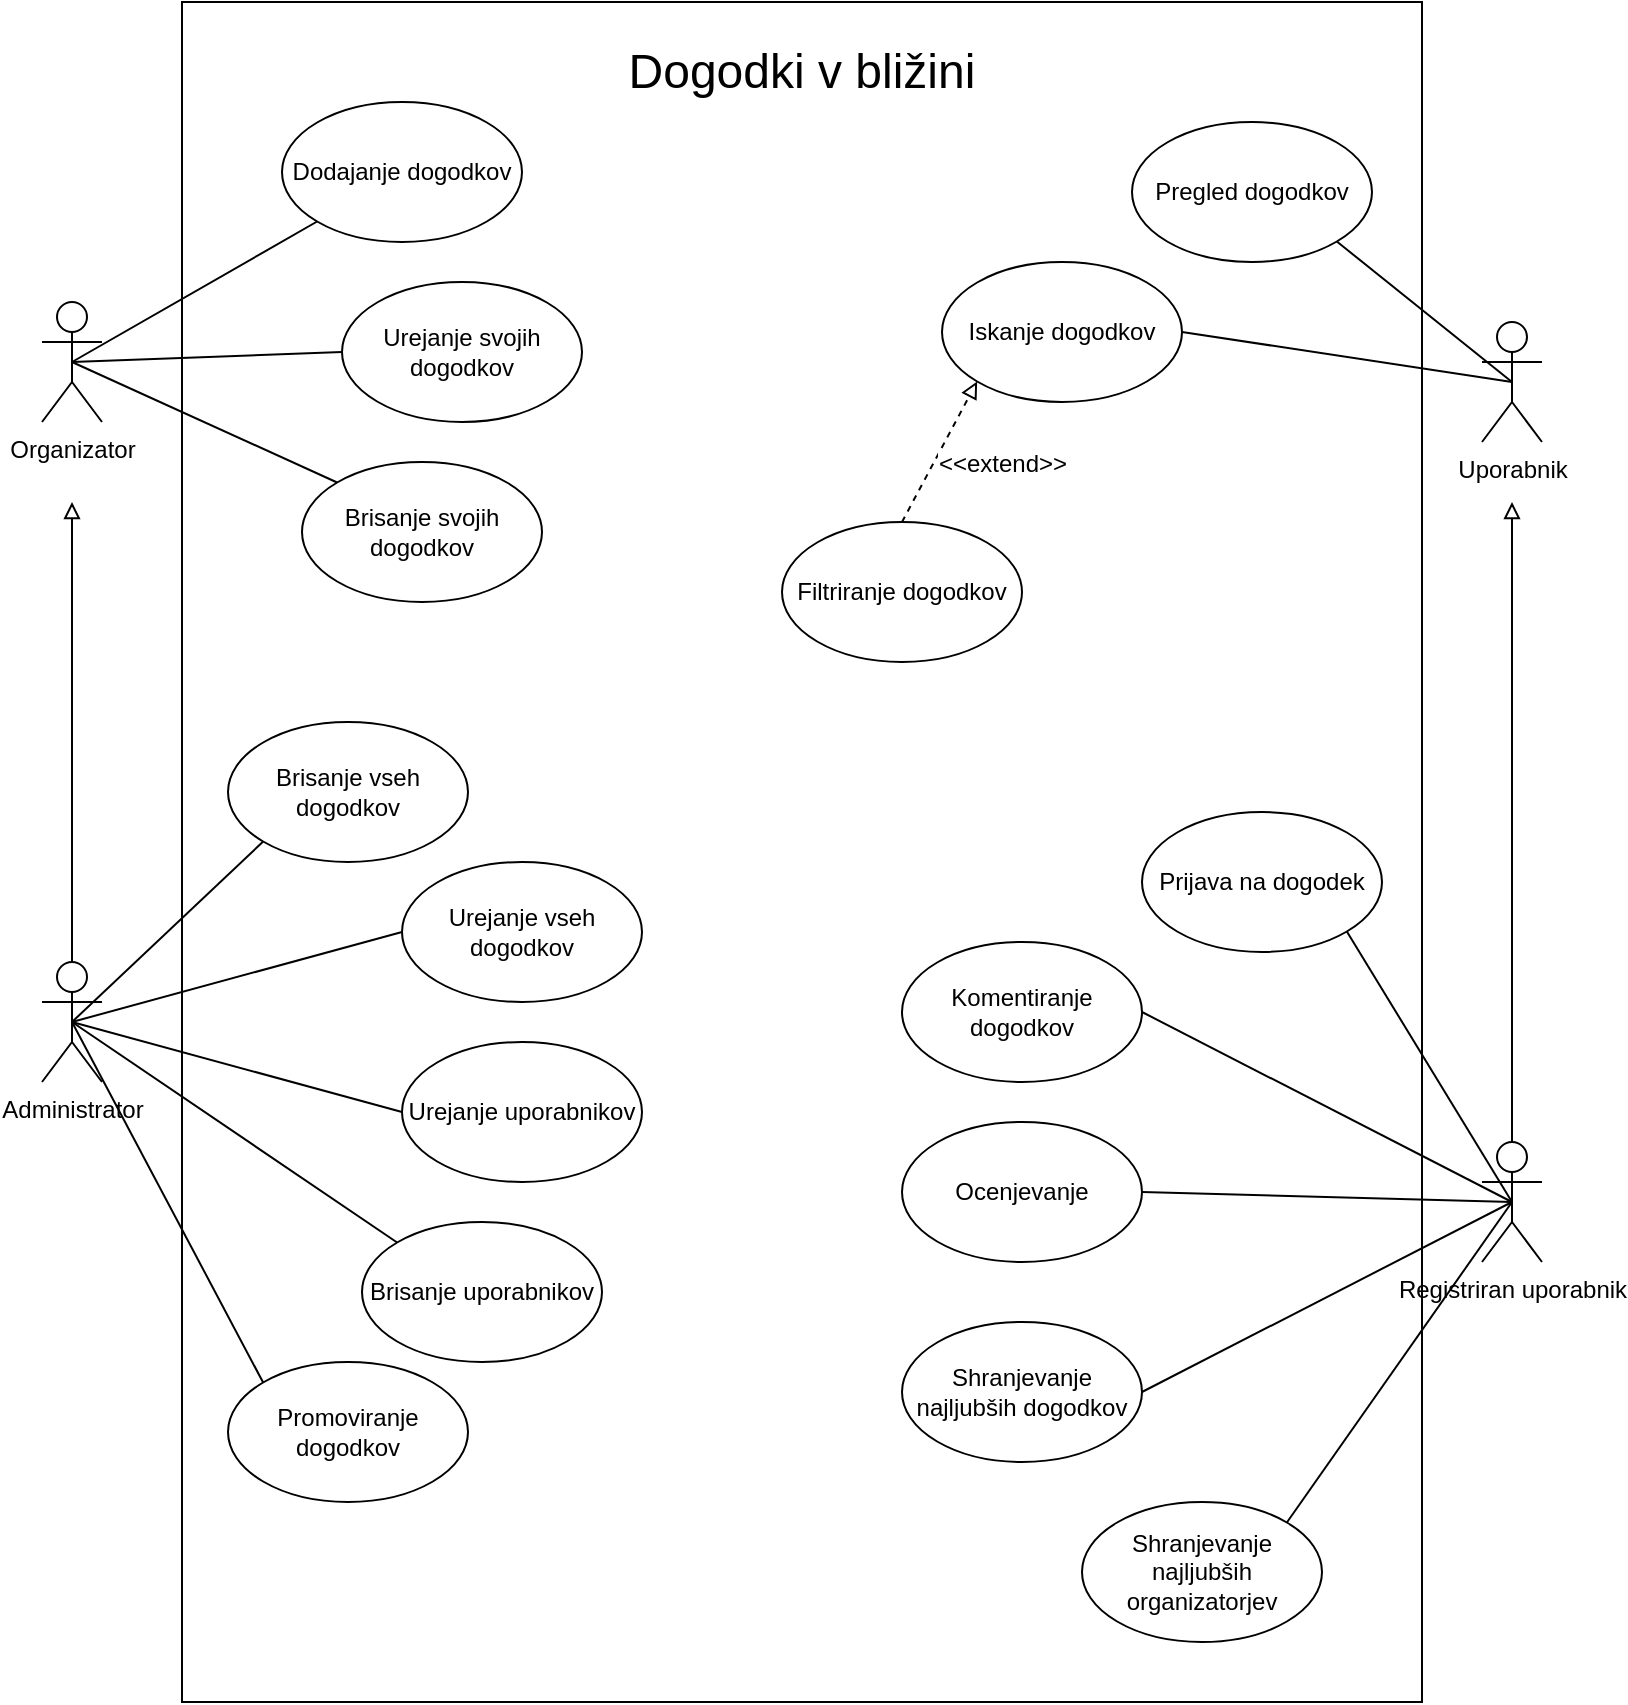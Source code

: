 <mxfile version="27.0.2">
  <diagram name="Page-1" id="Xh6mIx-H42esC5smNHf7">
    <mxGraphModel dx="976" dy="508" grid="1" gridSize="10" guides="1" tooltips="1" connect="1" arrows="1" fold="1" page="1" pageScale="1" pageWidth="827" pageHeight="1169" math="0" shadow="0">
      <root>
        <mxCell id="0" />
        <mxCell id="1" parent="0" />
        <mxCell id="1gXr5BshDvOgqr6_naTr-43" value="" style="rounded=0;whiteSpace=wrap;html=1;" vertex="1" parent="1">
          <mxGeometry x="270" y="110" width="620" height="850" as="geometry" />
        </mxCell>
        <mxCell id="1gXr5BshDvOgqr6_naTr-1" value="Organizator" style="shape=umlActor;verticalLabelPosition=bottom;verticalAlign=top;html=1;outlineConnect=0;" vertex="1" parent="1">
          <mxGeometry x="200" y="260" width="30" height="60" as="geometry" />
        </mxCell>
        <mxCell id="1gXr5BshDvOgqr6_naTr-2" value="Administrator" style="shape=umlActor;verticalLabelPosition=bottom;verticalAlign=top;html=1;outlineConnect=0;" vertex="1" parent="1">
          <mxGeometry x="200" y="590" width="30" height="60" as="geometry" />
        </mxCell>
        <mxCell id="1gXr5BshDvOgqr6_naTr-3" value="Uporabnik" style="shape=umlActor;verticalLabelPosition=bottom;verticalAlign=top;html=1;outlineConnect=0;" vertex="1" parent="1">
          <mxGeometry x="920" y="270" width="30" height="60" as="geometry" />
        </mxCell>
        <mxCell id="1gXr5BshDvOgqr6_naTr-5" value="Pregled dogodkov" style="ellipse;whiteSpace=wrap;html=1;" vertex="1" parent="1">
          <mxGeometry x="745" y="170" width="120" height="70" as="geometry" />
        </mxCell>
        <mxCell id="1gXr5BshDvOgqr6_naTr-6" value="Iskanje dogodkov" style="ellipse;whiteSpace=wrap;html=1;" vertex="1" parent="1">
          <mxGeometry x="650" y="240" width="120" height="70" as="geometry" />
        </mxCell>
        <mxCell id="1gXr5BshDvOgqr6_naTr-7" value="Dodajanje dogodkov" style="ellipse;whiteSpace=wrap;html=1;" vertex="1" parent="1">
          <mxGeometry x="320" y="160" width="120" height="70" as="geometry" />
        </mxCell>
        <mxCell id="1gXr5BshDvOgqr6_naTr-8" value="Urejanje svojih dogodkov" style="ellipse;whiteSpace=wrap;html=1;" vertex="1" parent="1">
          <mxGeometry x="350" y="250" width="120" height="70" as="geometry" />
        </mxCell>
        <mxCell id="1gXr5BshDvOgqr6_naTr-9" value="Brisanje vseh dogodkov" style="ellipse;whiteSpace=wrap;html=1;" vertex="1" parent="1">
          <mxGeometry x="293" y="470" width="120" height="70" as="geometry" />
        </mxCell>
        <mxCell id="1gXr5BshDvOgqr6_naTr-10" value="Registriran uporabnik" style="shape=umlActor;verticalLabelPosition=bottom;verticalAlign=top;html=1;outlineConnect=0;" vertex="1" parent="1">
          <mxGeometry x="920" y="680" width="30" height="60" as="geometry" />
        </mxCell>
        <mxCell id="1gXr5BshDvOgqr6_naTr-11" value="Komentiranje dogodkov" style="ellipse;whiteSpace=wrap;html=1;" vertex="1" parent="1">
          <mxGeometry x="630" y="580" width="120" height="70" as="geometry" />
        </mxCell>
        <mxCell id="1gXr5BshDvOgqr6_naTr-12" value="Ocenjevanje" style="ellipse;whiteSpace=wrap;html=1;" vertex="1" parent="1">
          <mxGeometry x="630" y="670" width="120" height="70" as="geometry" />
        </mxCell>
        <mxCell id="1gXr5BshDvOgqr6_naTr-13" value="Urejanje uporabnikov" style="ellipse;whiteSpace=wrap;html=1;" vertex="1" parent="1">
          <mxGeometry x="380" y="630" width="120" height="70" as="geometry" />
        </mxCell>
        <mxCell id="1gXr5BshDvOgqr6_naTr-14" value="Brisanje uporabnikov" style="ellipse;whiteSpace=wrap;html=1;" vertex="1" parent="1">
          <mxGeometry x="360" y="720" width="120" height="70" as="geometry" />
        </mxCell>
        <mxCell id="1gXr5BshDvOgqr6_naTr-15" value="Shranjevanje najljubših dogodkov" style="ellipse;whiteSpace=wrap;html=1;" vertex="1" parent="1">
          <mxGeometry x="630" y="770" width="120" height="70" as="geometry" />
        </mxCell>
        <mxCell id="1gXr5BshDvOgqr6_naTr-16" value="Shranjevanje najljubših organizatorjev" style="ellipse;whiteSpace=wrap;html=1;" vertex="1" parent="1">
          <mxGeometry x="720" y="860" width="120" height="70" as="geometry" />
        </mxCell>
        <mxCell id="1gXr5BshDvOgqr6_naTr-17" value="Prijava na dogodek" style="ellipse;whiteSpace=wrap;html=1;" vertex="1" parent="1">
          <mxGeometry x="750" y="515" width="120" height="70" as="geometry" />
        </mxCell>
        <mxCell id="1gXr5BshDvOgqr6_naTr-20" value="Promoviranje dogodkov" style="ellipse;whiteSpace=wrap;html=1;" vertex="1" parent="1">
          <mxGeometry x="293" y="790" width="120" height="70" as="geometry" />
        </mxCell>
        <mxCell id="1gXr5BshDvOgqr6_naTr-21" value="Brisanje svojih dogodkov" style="ellipse;whiteSpace=wrap;html=1;" vertex="1" parent="1">
          <mxGeometry x="330" y="340" width="120" height="70" as="geometry" />
        </mxCell>
        <mxCell id="1gXr5BshDvOgqr6_naTr-22" value="" style="endArrow=none;html=1;rounded=0;exitX=0.5;exitY=0.5;exitDx=0;exitDy=0;exitPerimeter=0;entryX=0;entryY=1;entryDx=0;entryDy=0;" edge="1" parent="1" source="1gXr5BshDvOgqr6_naTr-1" target="1gXr5BshDvOgqr6_naTr-7">
          <mxGeometry width="50" height="50" relative="1" as="geometry">
            <mxPoint x="250" y="290" as="sourcePoint" />
            <mxPoint x="300" y="240" as="targetPoint" />
          </mxGeometry>
        </mxCell>
        <mxCell id="1gXr5BshDvOgqr6_naTr-23" value="" style="endArrow=none;html=1;rounded=0;exitX=0.5;exitY=0.5;exitDx=0;exitDy=0;exitPerimeter=0;entryX=0;entryY=0.5;entryDx=0;entryDy=0;" edge="1" parent="1" source="1gXr5BshDvOgqr6_naTr-1" target="1gXr5BshDvOgqr6_naTr-8">
          <mxGeometry width="50" height="50" relative="1" as="geometry">
            <mxPoint x="300" y="300" as="sourcePoint" />
            <mxPoint x="350" y="250" as="targetPoint" />
          </mxGeometry>
        </mxCell>
        <mxCell id="1gXr5BshDvOgqr6_naTr-24" value="" style="endArrow=none;html=1;rounded=0;exitX=0.5;exitY=0.5;exitDx=0;exitDy=0;exitPerimeter=0;entryX=0;entryY=0;entryDx=0;entryDy=0;" edge="1" parent="1" source="1gXr5BshDvOgqr6_naTr-1" target="1gXr5BshDvOgqr6_naTr-21">
          <mxGeometry width="50" height="50" relative="1" as="geometry">
            <mxPoint x="300" y="350" as="sourcePoint" />
            <mxPoint x="350" y="300" as="targetPoint" />
          </mxGeometry>
        </mxCell>
        <mxCell id="1gXr5BshDvOgqr6_naTr-25" value="" style="endArrow=none;html=1;rounded=0;entryX=0.5;entryY=0.5;entryDx=0;entryDy=0;entryPerimeter=0;exitX=1;exitY=1;exitDx=0;exitDy=0;" edge="1" parent="1" source="1gXr5BshDvOgqr6_naTr-5" target="1gXr5BshDvOgqr6_naTr-3">
          <mxGeometry width="50" height="50" relative="1" as="geometry">
            <mxPoint x="810" y="330" as="sourcePoint" />
            <mxPoint x="860" y="280" as="targetPoint" />
          </mxGeometry>
        </mxCell>
        <mxCell id="1gXr5BshDvOgqr6_naTr-26" value="" style="endArrow=none;html=1;rounded=0;exitX=1;exitY=0.5;exitDx=0;exitDy=0;entryX=0.5;entryY=0.5;entryDx=0;entryDy=0;entryPerimeter=0;" edge="1" parent="1" source="1gXr5BshDvOgqr6_naTr-6" target="1gXr5BshDvOgqr6_naTr-3">
          <mxGeometry width="50" height="50" relative="1" as="geometry">
            <mxPoint x="780" y="290" as="sourcePoint" />
            <mxPoint x="830" y="240" as="targetPoint" />
          </mxGeometry>
        </mxCell>
        <mxCell id="1gXr5BshDvOgqr6_naTr-29" value="" style="endArrow=none;html=1;rounded=0;entryX=0.5;entryY=0.5;entryDx=0;entryDy=0;entryPerimeter=0;exitX=1;exitY=1;exitDx=0;exitDy=0;" edge="1" parent="1" source="1gXr5BshDvOgqr6_naTr-17" target="1gXr5BshDvOgqr6_naTr-10">
          <mxGeometry width="50" height="50" relative="1" as="geometry">
            <mxPoint x="840" y="660" as="sourcePoint" />
            <mxPoint x="890" y="610" as="targetPoint" />
          </mxGeometry>
        </mxCell>
        <mxCell id="1gXr5BshDvOgqr6_naTr-30" value="" style="endArrow=none;html=1;rounded=0;entryX=0.5;entryY=0.5;entryDx=0;entryDy=0;entryPerimeter=0;exitX=1;exitY=0.5;exitDx=0;exitDy=0;" edge="1" parent="1" source="1gXr5BshDvOgqr6_naTr-11" target="1gXr5BshDvOgqr6_naTr-10">
          <mxGeometry width="50" height="50" relative="1" as="geometry">
            <mxPoint x="790" y="670" as="sourcePoint" />
            <mxPoint x="840" y="620" as="targetPoint" />
          </mxGeometry>
        </mxCell>
        <mxCell id="1gXr5BshDvOgqr6_naTr-31" value="" style="endArrow=none;html=1;rounded=0;entryX=0.5;entryY=0.5;entryDx=0;entryDy=0;entryPerimeter=0;exitX=1;exitY=0.5;exitDx=0;exitDy=0;" edge="1" parent="1" source="1gXr5BshDvOgqr6_naTr-12" target="1gXr5BshDvOgqr6_naTr-10">
          <mxGeometry width="50" height="50" relative="1" as="geometry">
            <mxPoint x="800" y="740" as="sourcePoint" />
            <mxPoint x="850" y="690" as="targetPoint" />
          </mxGeometry>
        </mxCell>
        <mxCell id="1gXr5BshDvOgqr6_naTr-32" value="" style="endArrow=none;html=1;rounded=0;entryX=0.5;entryY=0.5;entryDx=0;entryDy=0;entryPerimeter=0;exitX=1;exitY=0.5;exitDx=0;exitDy=0;" edge="1" parent="1" source="1gXr5BshDvOgqr6_naTr-15" target="1gXr5BshDvOgqr6_naTr-10">
          <mxGeometry width="50" height="50" relative="1" as="geometry">
            <mxPoint x="800" y="790" as="sourcePoint" />
            <mxPoint x="850" y="740" as="targetPoint" />
          </mxGeometry>
        </mxCell>
        <mxCell id="1gXr5BshDvOgqr6_naTr-33" value="" style="endArrow=none;html=1;rounded=0;entryX=0.5;entryY=0.5;entryDx=0;entryDy=0;entryPerimeter=0;exitX=1;exitY=0;exitDx=0;exitDy=0;" edge="1" parent="1" source="1gXr5BshDvOgqr6_naTr-16" target="1gXr5BshDvOgqr6_naTr-10">
          <mxGeometry width="50" height="50" relative="1" as="geometry">
            <mxPoint x="900" y="850" as="sourcePoint" />
            <mxPoint x="950" y="800" as="targetPoint" />
          </mxGeometry>
        </mxCell>
        <mxCell id="1gXr5BshDvOgqr6_naTr-34" value="" style="endArrow=none;html=1;rounded=0;entryX=0;entryY=1;entryDx=0;entryDy=0;exitX=0.5;exitY=0.5;exitDx=0;exitDy=0;exitPerimeter=0;" edge="1" parent="1" source="1gXr5BshDvOgqr6_naTr-2" target="1gXr5BshDvOgqr6_naTr-9">
          <mxGeometry width="50" height="50" relative="1" as="geometry">
            <mxPoint x="250" y="620" as="sourcePoint" />
            <mxPoint x="300" y="570" as="targetPoint" />
          </mxGeometry>
        </mxCell>
        <mxCell id="1gXr5BshDvOgqr6_naTr-35" value="" style="endArrow=none;html=1;rounded=0;exitX=0.5;exitY=0.5;exitDx=0;exitDy=0;exitPerimeter=0;entryX=0;entryY=0.5;entryDx=0;entryDy=0;" edge="1" parent="1" source="1gXr5BshDvOgqr6_naTr-2" target="1gXr5BshDvOgqr6_naTr-13">
          <mxGeometry width="50" height="50" relative="1" as="geometry">
            <mxPoint x="320" y="640" as="sourcePoint" />
            <mxPoint x="370" y="590" as="targetPoint" />
          </mxGeometry>
        </mxCell>
        <mxCell id="1gXr5BshDvOgqr6_naTr-36" value="" style="endArrow=none;html=1;rounded=0;exitX=0.5;exitY=0.5;exitDx=0;exitDy=0;exitPerimeter=0;entryX=0;entryY=0;entryDx=0;entryDy=0;" edge="1" parent="1" source="1gXr5BshDvOgqr6_naTr-2" target="1gXr5BshDvOgqr6_naTr-14">
          <mxGeometry width="50" height="50" relative="1" as="geometry">
            <mxPoint x="330" y="710" as="sourcePoint" />
            <mxPoint x="380" y="660" as="targetPoint" />
          </mxGeometry>
        </mxCell>
        <mxCell id="1gXr5BshDvOgqr6_naTr-37" value="" style="endArrow=none;html=1;rounded=0;exitX=0.5;exitY=0.5;exitDx=0;exitDy=0;exitPerimeter=0;entryX=0;entryY=0;entryDx=0;entryDy=0;" edge="1" parent="1" source="1gXr5BshDvOgqr6_naTr-2" target="1gXr5BshDvOgqr6_naTr-20">
          <mxGeometry width="50" height="50" relative="1" as="geometry">
            <mxPoint x="340" y="740" as="sourcePoint" />
            <mxPoint x="390" y="690" as="targetPoint" />
          </mxGeometry>
        </mxCell>
        <mxCell id="1gXr5BshDvOgqr6_naTr-40" value="" style="endArrow=block;html=1;rounded=0;endFill=0;exitX=0.5;exitY=0;exitDx=0;exitDy=0;exitPerimeter=0;" edge="1" parent="1" source="1gXr5BshDvOgqr6_naTr-2">
          <mxGeometry width="50" height="50" relative="1" as="geometry">
            <mxPoint x="215.41" y="530" as="sourcePoint" />
            <mxPoint x="215" y="360" as="targetPoint" />
          </mxGeometry>
        </mxCell>
        <mxCell id="1gXr5BshDvOgqr6_naTr-41" value="" style="endArrow=block;html=1;rounded=0;endFill=0;exitX=0.5;exitY=0;exitDx=0;exitDy=0;exitPerimeter=0;" edge="1" parent="1" source="1gXr5BshDvOgqr6_naTr-10">
          <mxGeometry width="50" height="50" relative="1" as="geometry">
            <mxPoint x="934.41" y="660" as="sourcePoint" />
            <mxPoint x="935" y="360" as="targetPoint" />
          </mxGeometry>
        </mxCell>
        <mxCell id="1gXr5BshDvOgqr6_naTr-44" value="&lt;font style=&quot;font-size: 24px;&quot;&gt;Dogodki v bližini&lt;/font&gt;" style="text;html=1;align=center;verticalAlign=middle;whiteSpace=wrap;rounded=0;" vertex="1" parent="1">
          <mxGeometry x="460" y="130" width="240" height="30" as="geometry" />
        </mxCell>
        <mxCell id="1gXr5BshDvOgqr6_naTr-45" value="Urejanje vseh dogodkov" style="ellipse;whiteSpace=wrap;html=1;" vertex="1" parent="1">
          <mxGeometry x="380" y="540" width="120" height="70" as="geometry" />
        </mxCell>
        <mxCell id="1gXr5BshDvOgqr6_naTr-46" value="" style="endArrow=none;html=1;rounded=0;exitX=0.5;exitY=0.5;exitDx=0;exitDy=0;exitPerimeter=0;entryX=0;entryY=0.5;entryDx=0;entryDy=0;" edge="1" parent="1" source="1gXr5BshDvOgqr6_naTr-2" target="1gXr5BshDvOgqr6_naTr-45">
          <mxGeometry width="50" height="50" relative="1" as="geometry">
            <mxPoint x="220" y="620" as="sourcePoint" />
            <mxPoint x="350" y="560" as="targetPoint" />
          </mxGeometry>
        </mxCell>
        <mxCell id="1gXr5BshDvOgqr6_naTr-48" value="Filtriranje dogodkov" style="ellipse;whiteSpace=wrap;html=1;" vertex="1" parent="1">
          <mxGeometry x="570" y="370" width="120" height="70" as="geometry" />
        </mxCell>
        <mxCell id="1gXr5BshDvOgqr6_naTr-49" value="" style="endArrow=block;html=1;rounded=0;exitX=0.5;exitY=0;exitDx=0;exitDy=0;entryX=0;entryY=1;entryDx=0;entryDy=0;endFill=0;dashed=1;" edge="1" parent="1" source="1gXr5BshDvOgqr6_naTr-48" target="1gXr5BshDvOgqr6_naTr-6">
          <mxGeometry width="50" height="50" relative="1" as="geometry">
            <mxPoint x="660" y="362" as="sourcePoint" />
            <mxPoint x="668" y="310" as="targetPoint" />
          </mxGeometry>
        </mxCell>
        <mxCell id="1gXr5BshDvOgqr6_naTr-50" value="&lt;font style=&quot;font-size: 12px;&quot;&gt;&amp;lt;&amp;lt;extend&amp;gt;&amp;gt;&lt;/font&gt;" style="edgeLabel;html=1;align=center;verticalAlign=middle;resizable=0;points=[];" vertex="1" connectable="0" parent="1gXr5BshDvOgqr6_naTr-49">
          <mxGeometry x="-0.032" relative="1" as="geometry">
            <mxPoint x="32" y="5" as="offset" />
          </mxGeometry>
        </mxCell>
      </root>
    </mxGraphModel>
  </diagram>
</mxfile>
